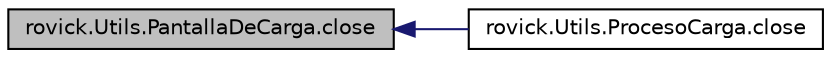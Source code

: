 digraph "rovick.Utils.PantallaDeCarga.close"
{
  edge [fontname="Helvetica",fontsize="10",labelfontname="Helvetica",labelfontsize="10"];
  node [fontname="Helvetica",fontsize="10",shape=record];
  rankdir="LR";
  Node6 [label="rovick.Utils.PantallaDeCarga.close",height=0.2,width=0.4,color="black", fillcolor="grey75", style="filled", fontcolor="black"];
  Node6 -> Node7 [dir="back",color="midnightblue",fontsize="10",style="solid",fontname="Helvetica"];
  Node7 [label="rovick.Utils.ProcesoCarga.close",height=0.2,width=0.4,color="black", fillcolor="white", style="filled",URL="$classrovick_1_1Utils_1_1ProcesoCarga.html#a56abe12d85894bab329b62ec4e6d895d"];
}
